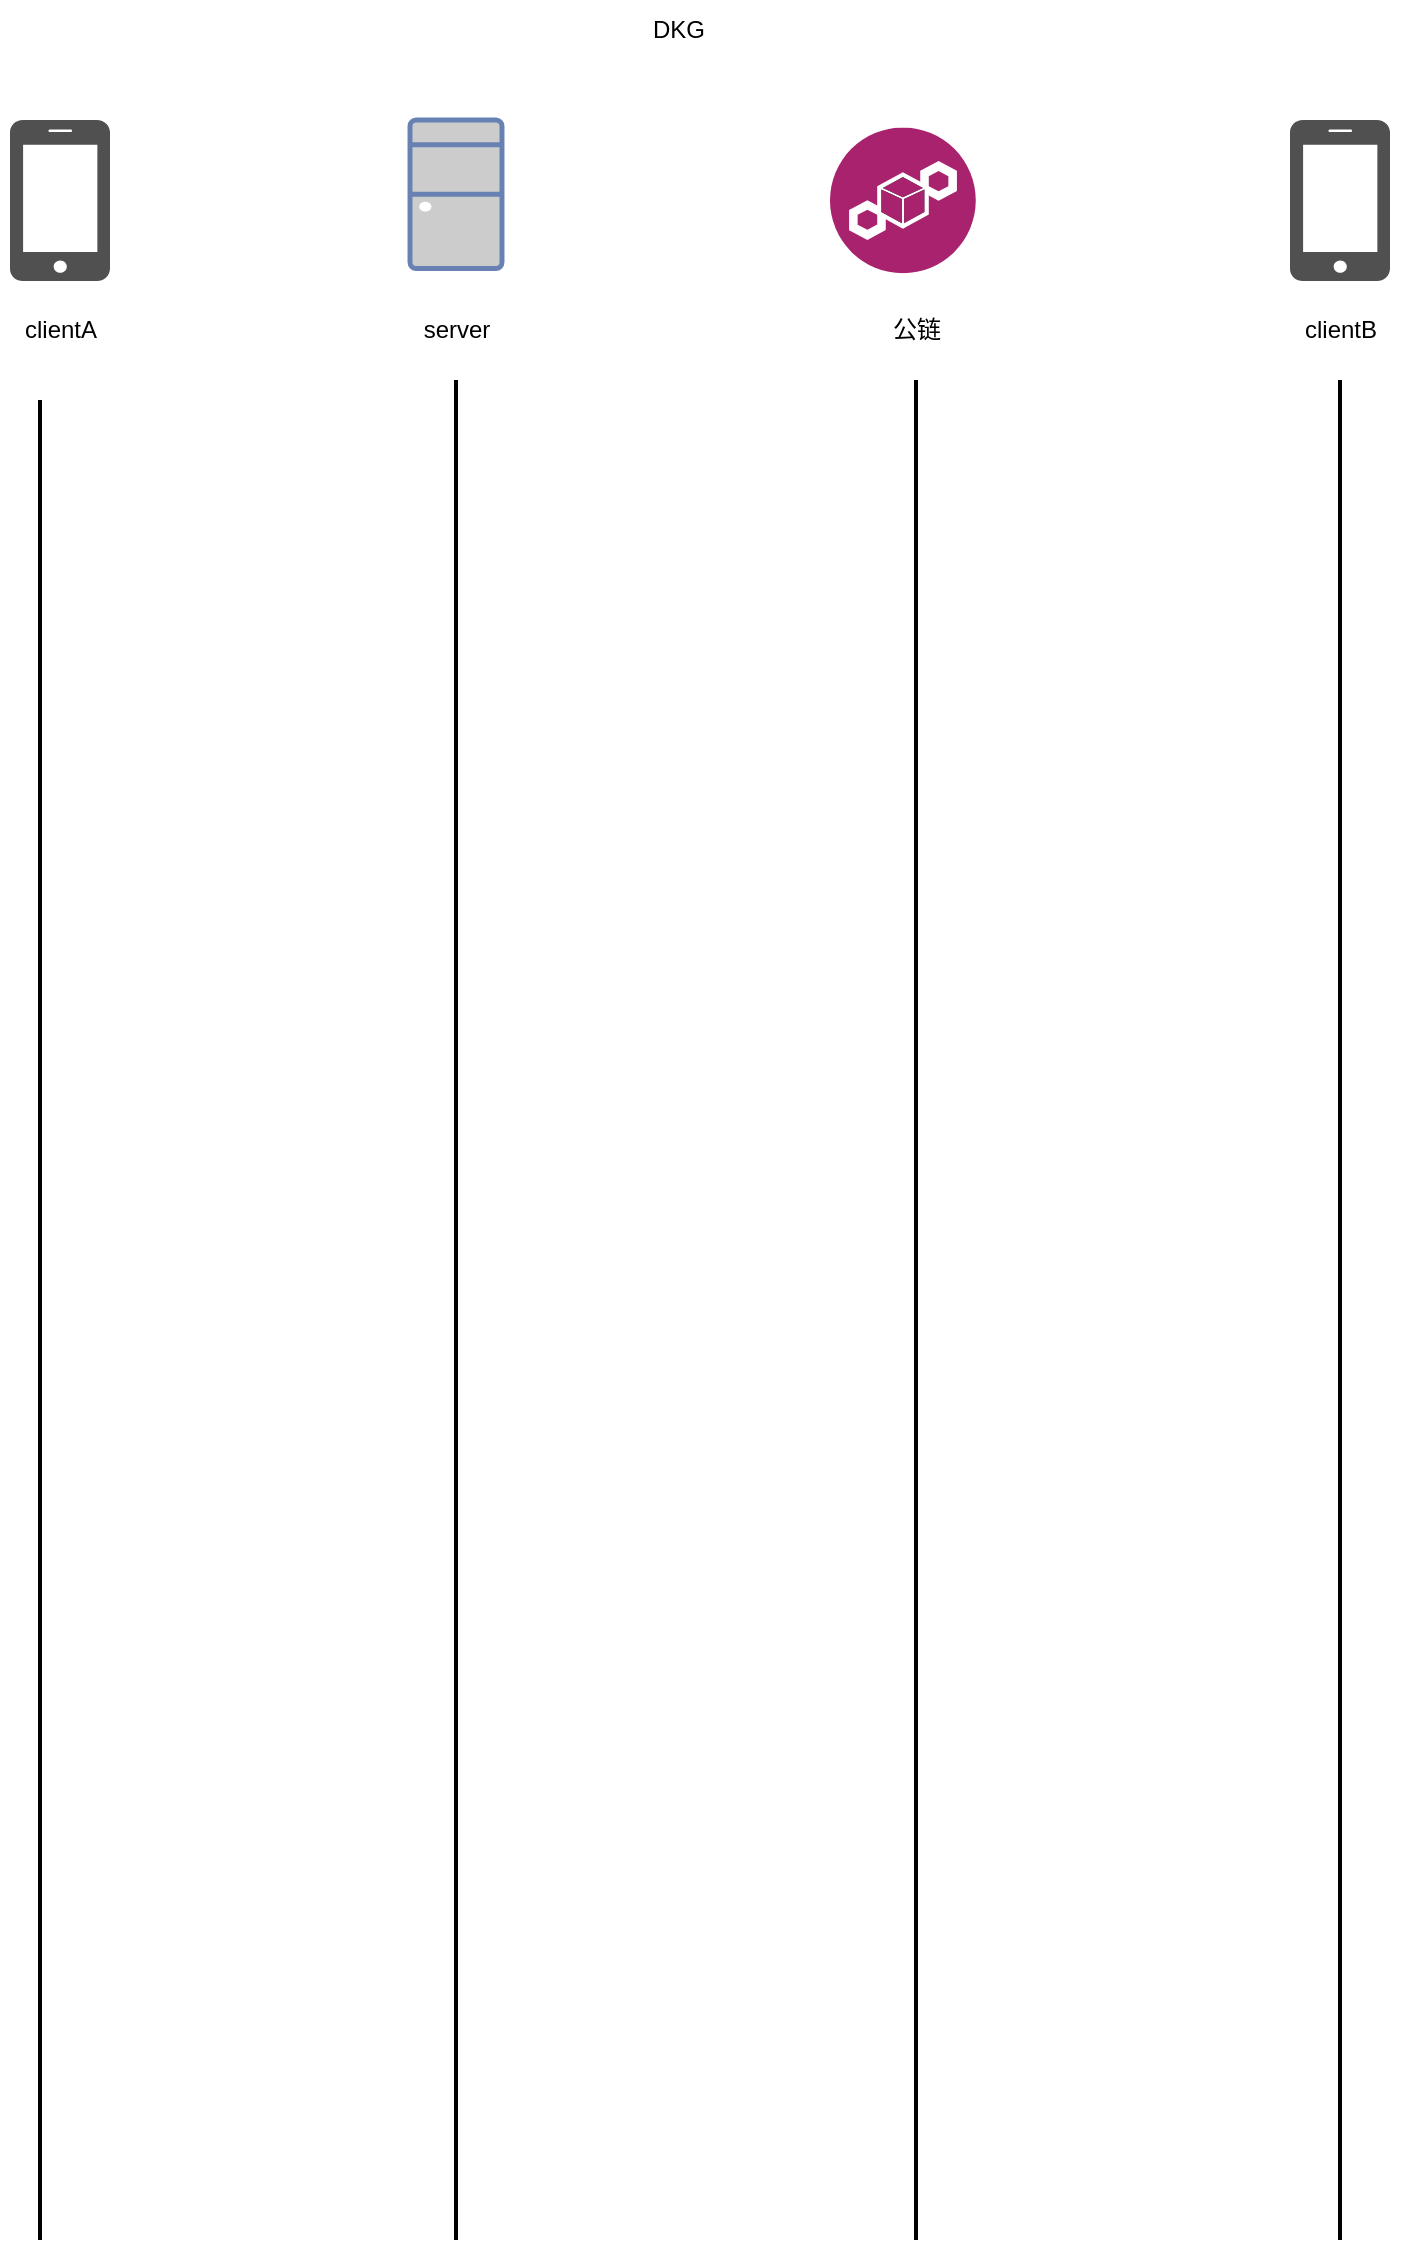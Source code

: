 <mxfile version="20.5.3" type="github">
  <diagram id="_LWatz_bAWZX0u8cerZj" name="第 1 页">
    <mxGraphModel dx="1722" dy="968" grid="1" gridSize="10" guides="1" tooltips="1" connect="1" arrows="1" fold="1" page="1" pageScale="1" pageWidth="827" pageHeight="1169" math="0" shadow="0">
      <root>
        <mxCell id="0" />
        <mxCell id="1" parent="0" />
        <mxCell id="2oHL4kLDv9eCXuU7A7OA-4" value="" style="sketch=0;pointerEvents=1;shadow=0;dashed=0;html=1;strokeColor=none;fillColor=#505050;labelPosition=center;verticalLabelPosition=bottom;verticalAlign=top;outlineConnect=0;align=center;shape=mxgraph.office.devices.cell_phone_iphone_proportional;" vertex="1" parent="1">
          <mxGeometry x="80" y="80" width="50" height="80.5" as="geometry" />
        </mxCell>
        <mxCell id="2oHL4kLDv9eCXuU7A7OA-6" value="" style="sketch=0;pointerEvents=1;shadow=0;dashed=0;html=1;strokeColor=none;fillColor=#505050;labelPosition=center;verticalLabelPosition=bottom;verticalAlign=top;outlineConnect=0;align=center;shape=mxgraph.office.devices.cell_phone_iphone_proportional;" vertex="1" parent="1">
          <mxGeometry x="720" y="80" width="50" height="80.5" as="geometry" />
        </mxCell>
        <mxCell id="2oHL4kLDv9eCXuU7A7OA-7" value="" style="fontColor=#0066CC;verticalAlign=top;verticalLabelPosition=bottom;labelPosition=center;align=center;html=1;outlineConnect=0;fillColor=#CCCCCC;strokeColor=#6881B3;gradientColor=none;gradientDirection=north;strokeWidth=2;shape=mxgraph.networks.desktop_pc;" vertex="1" parent="1">
          <mxGeometry x="280" y="80" width="46" height="74.25" as="geometry" />
        </mxCell>
        <mxCell id="2oHL4kLDv9eCXuU7A7OA-8" value="clientA" style="text;html=1;resizable=0;autosize=1;align=center;verticalAlign=middle;points=[];fillColor=none;strokeColor=none;rounded=0;" vertex="1" parent="1">
          <mxGeometry x="75" y="170" width="60" height="30" as="geometry" />
        </mxCell>
        <mxCell id="2oHL4kLDv9eCXuU7A7OA-9" value="clientB" style="text;html=1;resizable=0;autosize=1;align=center;verticalAlign=middle;points=[];fillColor=none;strokeColor=none;rounded=0;" vertex="1" parent="1">
          <mxGeometry x="715" y="170" width="60" height="30" as="geometry" />
        </mxCell>
        <mxCell id="2oHL4kLDv9eCXuU7A7OA-10" value="server" style="text;html=1;resizable=0;autosize=1;align=center;verticalAlign=middle;points=[];fillColor=none;strokeColor=none;rounded=0;" vertex="1" parent="1">
          <mxGeometry x="273" y="170" width="60" height="30" as="geometry" />
        </mxCell>
        <mxCell id="2oHL4kLDv9eCXuU7A7OA-11" value="" style="aspect=fixed;perimeter=ellipsePerimeter;html=1;align=center;shadow=0;dashed=0;fontColor=#4277BB;labelBackgroundColor=#ffffff;fontSize=12;spacingTop=3;image;image=img/lib/ibm/blockchain/blockchain.svg;" vertex="1" parent="1">
          <mxGeometry x="490" y="83.75" width="73" height="73" as="geometry" />
        </mxCell>
        <mxCell id="2oHL4kLDv9eCXuU7A7OA-12" value="公链" style="text;html=1;resizable=0;autosize=1;align=center;verticalAlign=middle;points=[];fillColor=none;strokeColor=none;rounded=0;" vertex="1" parent="1">
          <mxGeometry x="508" y="170" width="50" height="30" as="geometry" />
        </mxCell>
        <mxCell id="2oHL4kLDv9eCXuU7A7OA-13" value="" style="line;strokeWidth=2;direction=south;html=1;" vertex="1" parent="1">
          <mxGeometry x="90" y="220" width="10" height="920" as="geometry" />
        </mxCell>
        <mxCell id="2oHL4kLDv9eCXuU7A7OA-14" value="" style="line;strokeWidth=2;direction=south;html=1;" vertex="1" parent="1">
          <mxGeometry x="298" y="210" width="10" height="930" as="geometry" />
        </mxCell>
        <mxCell id="2oHL4kLDv9eCXuU7A7OA-17" value="" style="line;strokeWidth=2;direction=south;html=1;" vertex="1" parent="1">
          <mxGeometry x="528" y="210" width="10" height="930" as="geometry" />
        </mxCell>
        <mxCell id="2oHL4kLDv9eCXuU7A7OA-18" value="" style="line;strokeWidth=2;direction=south;html=1;" vertex="1" parent="1">
          <mxGeometry x="740" y="210" width="10" height="930" as="geometry" />
        </mxCell>
        <mxCell id="2oHL4kLDv9eCXuU7A7OA-19" value="DKG" style="text;html=1;resizable=0;autosize=1;align=center;verticalAlign=middle;points=[];fillColor=none;strokeColor=none;rounded=0;" vertex="1" parent="1">
          <mxGeometry x="389" y="20" width="50" height="30" as="geometry" />
        </mxCell>
      </root>
    </mxGraphModel>
  </diagram>
</mxfile>
